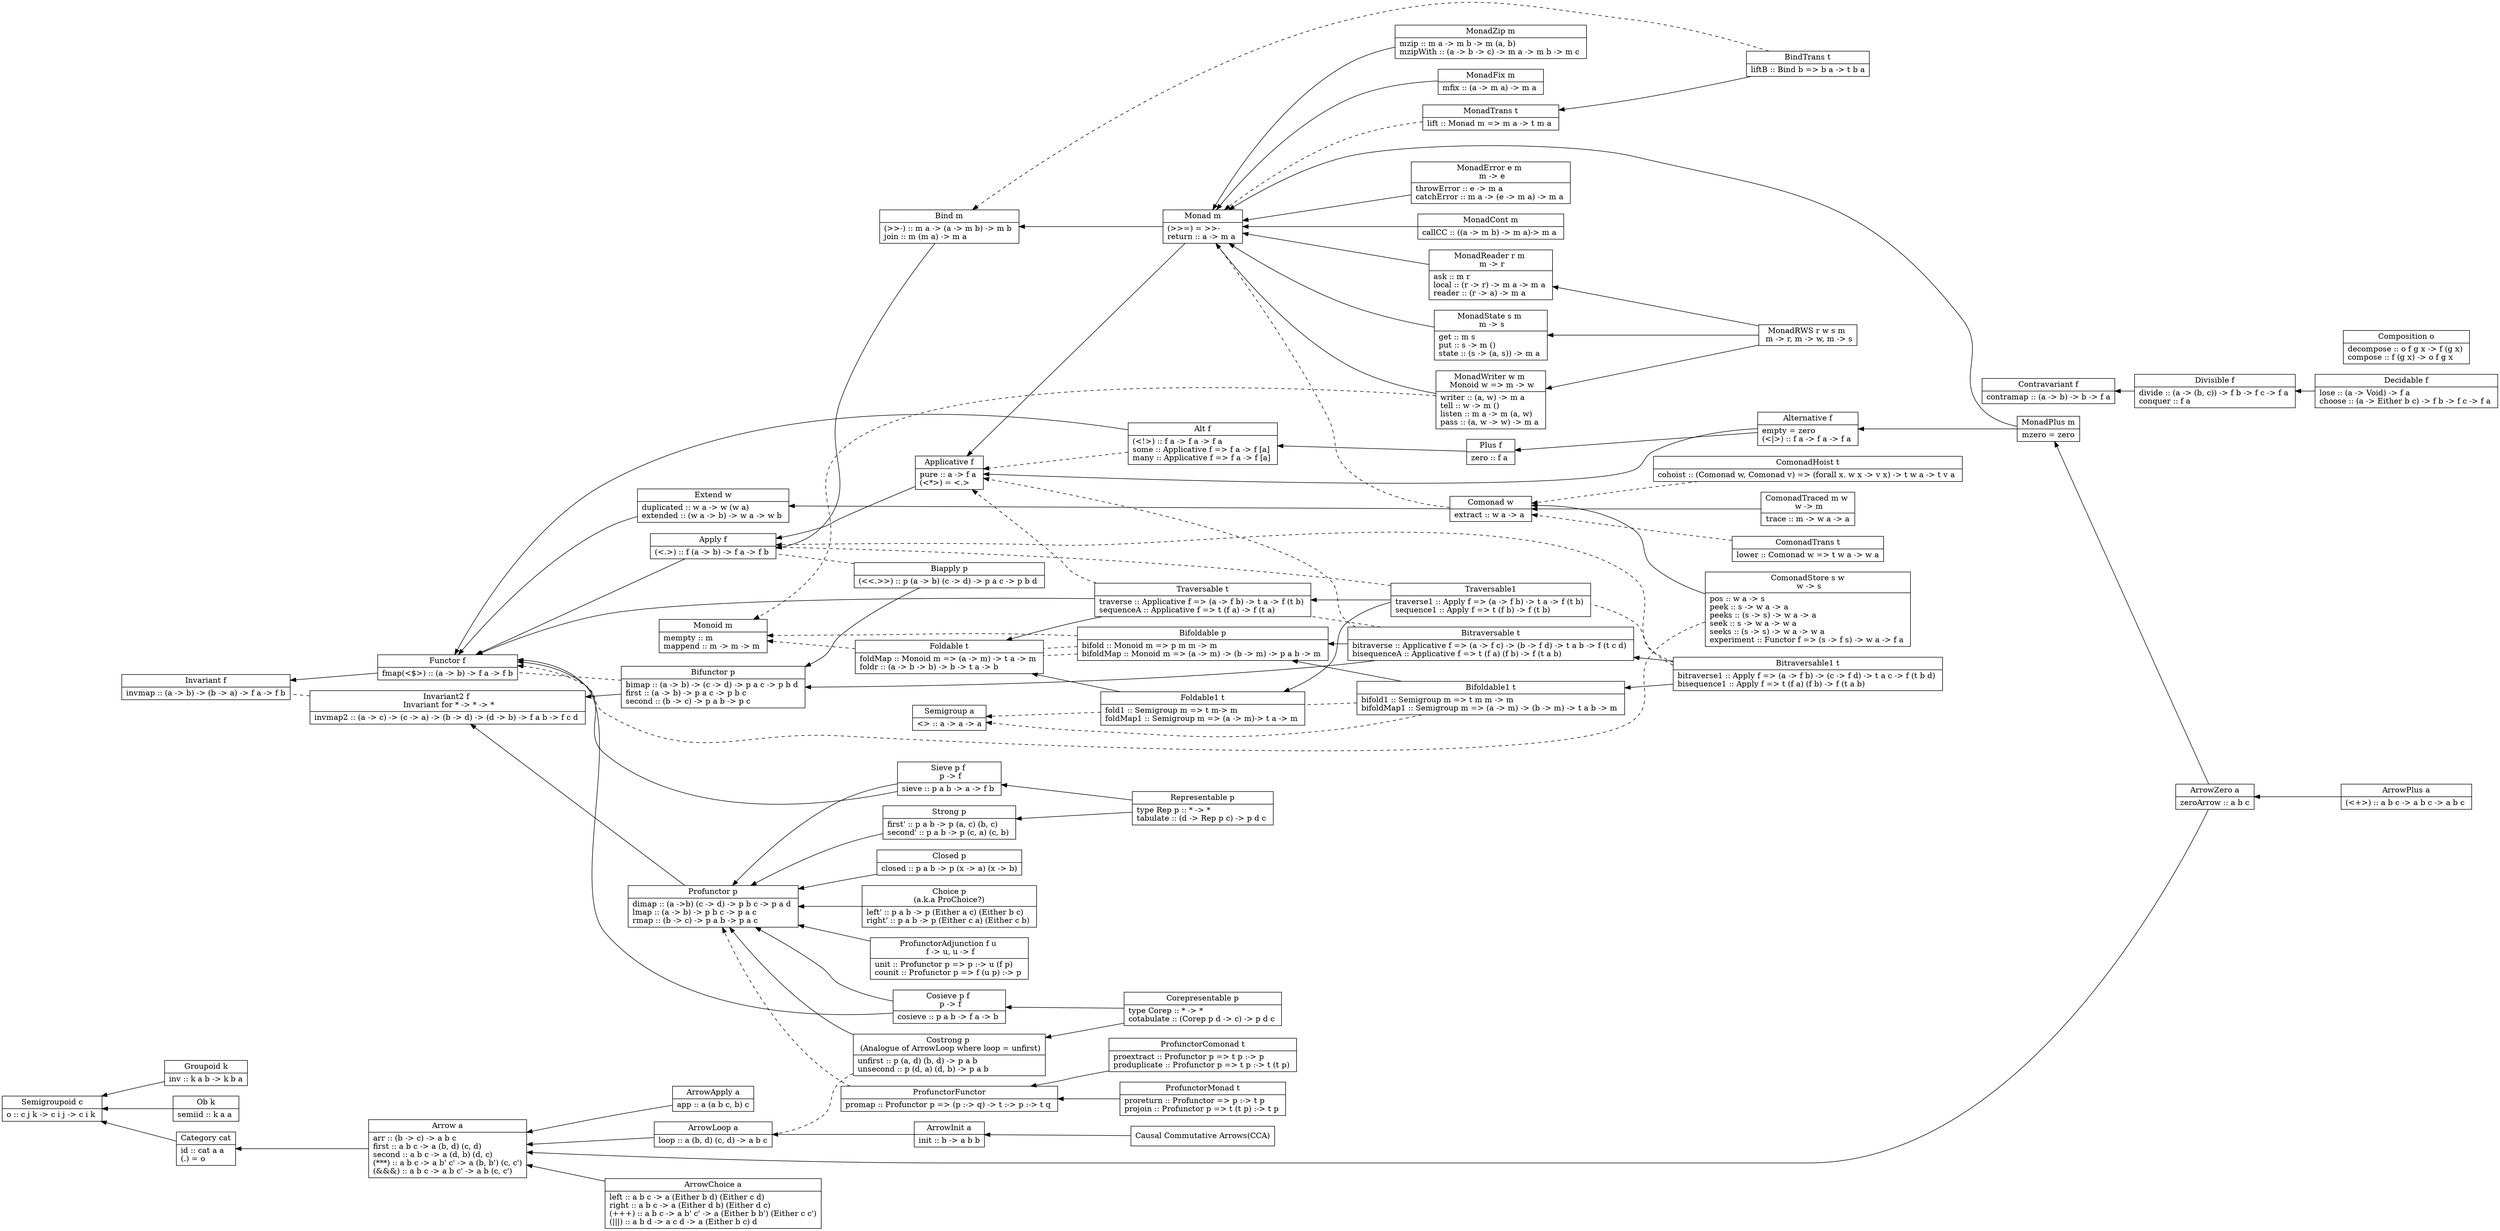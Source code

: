 digraph {
	graph[rankdir="RL"]
	node[shape="record"]


	// *

	monoid [label="{ Monoid m}|{ mempty :: m \l\
	mappend :: m -\> m -\> m \l}"]

	semigroup [label="{ Semigroup a }|{ \<\> :: a -\> a -\> a }"]


	// (* -> *)

	invariant [label="{ Invariant f }|{ invmap :: (a -\> b) -\> (b -\> a) -\> f a -\> f b }"]

	functor -> invariant
	functor [label="{ Functor f }|{ fmap(\<$\>) :: (a -\> b) -\> f a -\> f b }"]

	apply -> functor
	apply [label="{ Apply f }|{ (\<.\>) :: f (a -\> b) -\> f a -\> f b \l}"]

	bind -> apply
	bind [label="{ Bind m }|{ (\>\>-) :: m a -\> (a -\> m b) -\> m b \l\
	join :: m (m a) -\> m a \l}"]

	alt -> functor
	alt -> applicative [style="dashed"]
	alt [label="{ Alt f }|{ (\<!\>) :: f a -\> f a -\> f a \l\
	some :: Applicative f =\> f a -\> f [a] \l\
	many :: Applicative f =\> f a -\> f [a] \l }"]

	plus -> alt
	plus [label="{ Plus f }|{ zero :: f a \l }"]

	applicative -> apply
	applicative [label="{ Applicative f }|{ pure :: a -\> f a \l\
	(\<*\>) = \<.\>\l }"]

	alternative -> {applicative, plus}
	alternative [label="{ Alternative f }|{ empty = zero \l\
	(\<\|\>) :: f a -\> f a -\> f a \l}"]

	monad -> {bind, applicative}
	monad  [label="{ Monad m }|{ (\>\>=) = \>\>- \lreturn :: a -\> m a \l}"]

	comonad -> extend
	comonad -> monad [style="dashed" arrowhead="none"]
	comonad [label="{ Comonad w }|{ extract :: w a -\> a \l }"]

	monadplus -> {monad, alternative}
	monadplus [label="{ MonadPlus m }|{ mzero = zero }"]

	monadzip -> monad
	monadzip [label="{ MonadZip m }|{ mzip :: m a -\> m b -\> m (a, b)\l\
	mzipWith :: (a -\> b -\> c) -\> m a -\> m b -\> m c \l}"]

	monadfix -> monad
	monadfix [label="{ MonadFix m }|{ mfix :: (a -\> m a) -\> m a \l}"]

	monaderror -> monad
	monaderror [label="{ MonadError e m \n m -\> e }|{ throwError :: e -\> m a \l\
	catchError :: m a -\> (e -\> m a) -\> m a \l }"]

	monadcont -> monad
	monadcont [label="{ MonadCont m }|{ callCC :: ((a -\> m b) -\> m a)-\> m a \l }"]

	monadreader -> monad
	monadreader [label="{ MonadReader r m \n m -\> r }|{ ask :: m r \l\
	local :: (r -\> r) -\> m a -\> m a \l\
	reader :: (r -\> a) -\> m a \l }"]

	monadwriter -> monad
	monadwriter -> monoid [style="dashed"]
	monadwriter [label="{ MonadWriter w m \n Monoid w =\> m -\> w }|{ writer :: (a, w) -\> m a \l\
	tell :: w -\> m () \l\
	listen :: m a -\> m (a, w) \l\
	pass :: (a, w -\> w) -\> m a \l }"]

	monadstate -> monad
	monadstate [label="{ MonadState s m \n m -\> s }|{ get :: m s \l\
	put :: s -\> m () \l\
	state :: (s -\> (a, s)) -\> m a \l }"]

	monadrws -> {monadreader, monadwriter, monadstate}
	monadrws [label="{ MonadRWS r w s m \n m -\> r, m -\> w, m -\> s }"]

	foldable -> monoid [style="dashed"]
	foldable [label="{ Foldable t }|{ foldMap :: Monoid m =\> (a -\> m) -\> t a -\> m \l\
	foldr :: (a -\> b -\> b) -\> b -\> t a -\> b \l}"]

	foldable1 -> foldable
	foldable1 -> semigroup [style="dashed"]
	foldable1 [label="{ Foldable1 t }|{ fold1 :: Semigroup m =\> t m-\> m \l\
	foldMap1 :: Semigroup m =\> (a -\> m)-\> t a -\> m \l }"]

	traversable -> {foldable, functor}
	traversable -> applicative [style="dashed"]
	traversable [label="{ Traversable t }|{ traverse :: Applicative f =\> (a -\> f b) -\> t a -\> f (t b) \l\
	sequenceA :: Applicative f =\> t (f a) -\> f (t a) \l }"]

	traversable1 -> foldable1
	traversable1 -> traversable
	traversable1 -> apply [style="dashed"]
	traversable1 [label="{ Traversable1 }|{ traverse1 :: Apply f =\> (a -\> f b) -\> t a -\> f (t b) \l\
	sequence1 :: Apply f =\> t (f b) -\> f (t b) \l }"]

	extend -> functor
	extend [label="{ Extend w }|{ duplicated :: w a -\> w (w a) \l\
	extended :: (w a -\> b) -\> w a -\> w b \l }"]


	contravariant [label="{ Contravariant f }|{ contramap :: (a -\> b) -\>  b -\> f a }"]

	divisible -> contravariant
	divisible [label="{ Divisible f }|{ divide :: (a -\> (b, c)) -\> f b -\> f c -\> f a \l\
	conquer :: f a \l }"]

	decidable -> divisible
	decidable [label="{ Decidable f }|{ lose :: (a -\> Void) -\> f a \l\
	choose :: (a -\> Either b c) -\> f b -\> f c -\> f a \l }"]

	composition [label="{ Composition o }|{ decompose :: o f g x -\> f (g x) \l\
	compose :: f (g x) -\> o f g x \l }"]


	// (* -> * -> *)

	invariant2 -> invariant [style="dashed" arrowhead="none"]
	invariant2 [label="{ Invariant2 f \n Invariant for * -\> * -\> * }|{\
	invmap2 :: (a -\> c) -\> (c -\> a) -\> (b -\> d) -\> (d -\> b) -\> f a b -\> f c d \l }"]

	semigroupoid [label="{ Semigroupoid c }|{ o :: c j k -\> c i j -\> c i k \l }"]

	groupoid -> semigroupoid
	groupoid [label="{ Groupoid k }|{ inv :: k a b -\> k b a }"]

	category -> semigroupoid
	category [label="{ Category cat }|{ id :: cat a a \l\
	(.) = o \l }"]

	ob -> semigroupoid
	ob [label="{ Ob k }|{ semiid :: k a a \l }"]

	arrow -> category
	arrow [label="{ Arrow a }|{ arr :: (b -\> c) -\> a b c \l\
first :: a b c -\> a (b, d) (c, d) \l\
second :: a b c -\> a (d, b) (d, c) \l\
(***) :: a b c -\> a b' c' -\> a (b, b') (c, c')\l\
(&&&) :: a b c -\> a b c' -\> a b (c, c')\l }"]

	arrowplus -> arrowzero
	arrowplus [label="{ ArrowPlus a }|{ (\<+\>) :: a b c -\> a b c -\> a b c \l }"]

	arrowzero -> {arrow, monadplus}
	arrowzero [label="{ ArrowZero a }|{ zeroArrow :: a b c }"]

	arrowinit -> arrowloop
	arrowinit[label="{ ArrowInit a }|{ init :: b -\> a b b }"]

	arrowchoice -> arrow
	arrowchoice[label="{ ArrowChoice a }|{ left :: a b c -\> a (Either b d) (Either c d) \l\
	right :: a b c -\> a (Either d b) (Either d c)\l\
	(+++) :: a b c -\> a b' c' -\> a (Either b b') (Either c c')\l\
	(\|\|\|) :: a b d -\> a c d -\> a (Either b c) d\l }"]

	arrowapply -> arrow
	arrowapply [label="{ ArrowApply a }|{ app :: a (a b c, b) c }"]

	arrowloop -> arrow
	arrowloop [label="{ ArrowLoop a }|{ loop :: a (b, d) (c, d) -\> a b c }"]

	cca -> arrowinit
	cca [label="{Causal Commutative Arrows(CCA) }"]

	profunctor -> invariant2
	profunctor [label="{ Profunctor p }|{ dimap :: (a -\>b) (c -\> d) -\> p b c -\> p a d \l\
	lmap :: (a -\> b) -\> p b c -\> p a c \l\
	rmap :: (b -\> c) -\> p a b -\> p a c \l }"]

	choice -> profunctor
	choice [label="{ Choice p\n(a.k.a ProChoice?) }|{ left' :: p a b -\> p (Either a c) (Either b c) \l\
	right' :: p a b -\> p (Either c a) (Either c b) \l }"]

	profunctoradjunction -> profunctor
	profunctoradjunction [label="{ ProfunctorAdjunction f u \n f -\> u, u -\> f }|{ unit :: Profunctor p =\> p :-\> u (f p) \l\
	counit :: Profunctor p =\> f (u p) :-\> p \l }"]

	closed -> profunctor
	closed [label="{ Closed p }|{ closed :: p a b -\> p (x -\> a) (x -\> b) }"]

	profunctorfunctor -> profunctor [style="dashed"]
	profunctorfunctor [label="{ ProfunctorFunctor }|{ promap :: Profunctor p =\> (p :-\> q) -\> t :-\> p :-\> t q \l }"]

	profunctormonad -> profunctorfunctor
	profunctormonad [label="{ ProfunctorMonad t }|{ proreturn :: Profunctor =\> p :-\> t p \l\
	projoin :: Profunctor p =\> t (t p) :-\> t p \l }"]

	profunctorcomonad -> profunctorfunctor
	profunctorcomonad [label="{ ProfunctorComonad t }|{ proextract :: Profunctor p =\> t p :-\> p \l\
	produplicate :: Profunctor p =\> t p :-\> t (t p) \l }"]

	representable -> {strong, sieve}
	representable [label="{ Representable p }|{ type Rep p :: * -\> * \l\
	tabulate :: (d -\> Rep p c) -\> p d c \l }"]

	corepresentable -> {costrong, cosieve}
	corepresentable [label="{ Corepresentable p }|{ type Corep :: * -\> * \l\
	cotabulate :: (Corep p d -\> c) -\> p d c \l }"]

	sieve -> {profunctor, functor}
	sieve [label="{ Sieve p f \n p -\> f }|{ sieve :: p a b -\> a -\> f b \l }"]

	cosieve -> {profunctor, functor}
	cosieve [label="{ Cosieve p f \n p -\> f }|{ cosieve :: p a b -\> f a -\> b \l }"]

	strong -> profunctor
	strong [label="{ Strong p }|{ first' :: p a b -\> p (a, c) (b, c) \l\
	second' :: p a b -\> p (c, a) (c, b) \l }"]

	costrong -> profunctor
	costrong -> arrowloop [style="dashed" arrowhead="none"]
	costrong [label="{ Costrong p \n (Analogue of ArrowLoop where loop = unfirst) }|{ unfirst :: p (a, d) (b, d) -\> p a b \l\
	unsecond :: p (d, a) (d, b) -\> p a b \l }"]


	// trans

	bindtrans -> monadtrans
	bindtrans -> bind [style="dashed"]
	bindtrans [label="{ BindTrans t}|{ liftB :: Bind b =\> b a -\> t b a }"]

	monadtrans -> monad [style="dashed"]
	monadtrans [label="{ MonadTrans t}|{ lift :: Monad m =\> m a -\> t m a \l}"]

	comonadtrans -> comonad [style="dashed"]
	comonadtrans [label="{ ComonadTrans t }|{ lower :: Comonad w =\> t w a -\> w a }"]


	// comonad

	comonadhoist -> comonad [style="dashed"]
	comonadhoist [label="{ ComonadHoist t }|{ cohoist :: (Comonad w, Comonad v) =\> (forall x. w x -\> v x) -\> t w a -\> t v a \l }"]

	comonadstore -> functor [style="dashed"]
	comonadstore -> comonad
	comonadstore [label="{ ComonadStore s w\n w -\> s }|{ pos :: w a -\> s \l\
	peek :: s -\> w a -\> a \l\
	peeks :: (s -\> s) -\> w a -\> a \l\
	seek :: s -\> w a -\> w a \l\
	seeks :: (s -\> s) -\> w a -\> w a \l\
	experiment :: Functor f =\> (s -\> f s) -\> w a -\> f a \l }"]

	comonadtraced -> comonad
	comonadtraced [label="{ ComonadTraced m w \n w -\> m }|{ trace :: m -\> w a -\> a }"]

	// bi
	bifunctor -> invariant2
	bifunctor -> functor [style="dashed" arrowhead="none"]
	bifunctor [label="{ Bifunctor p }|{ bimap :: (a -\> b) -\> (c -\> d) -\> p a c -\> p b d \l\
	first :: (a -\> b) -\> p a c -\> p b c \l\
	second :: (b -\> c) -\> p a b -\> p  c \l }"]

	biapply -> bifunctor
	biapply -> apply [style="dashed" arrowhead="none"]
	biapply [label="{ Biapply p }|{ (\<\<.\>\>) :: p (a -\> b) (c -\> d) -\> p a c -\> p b d \l }"]

	bifoldable -> foldable [style="dashed" arrowhead="none"]
	bifoldable -> monoid [style="dashed"]
	bifoldable -> foldable [style="dashed" arrowhead="none"]
	bifoldable [label="{ Bifoldable p }|{ bifold :: Monoid m =\> p m m -\> m \l\
	bifoldMap :: Monoid m =\> (a -\> m) -\> (b -\> m) -\> p a b -\> m \l }"]

	bifoldable1 -> bifoldable
	bifoldable1 -> semigroup [style="dashed"]
	bifoldable1 -> foldable1 [style="dashed" arrowhead="none"]
	bifoldable1 [label="{ Bifoldable1 t }|{ bifold1 :: Semigroup m =\> t m m -\> m \l\
	bifoldMap1 :: Semigroup m =\> (a -\> m) -\> (b -\> m) -\> t a b -\> m \l }"]

	bitraversable -> applicative [style="dashed"]
	bitraversable -> {bifunctor, bifoldable}
	bitraversable -> traversable [style="dashed" arrowhead="none"]
	bitraversable [label="{ Bitraversable t }|{ bitraverse :: Applicative f =\> (a -\> f c) -\> (b -\> f d) -\> t a b -\> f (t c d) \l\
	bisequenceA :: Applicative f =\> t (f a) (f b) -\> f (t a b) \l }"]

	bitraversable1 -> {bitraversable, bifoldable1}
	bitraversable1 -> apply [style="dashed"]
	bitraversable1 -> traversable1 [style="dashed" arrowhead="none"]
	bitraversable1 [label="{ Bitraversable1 t }|{ bitraverse1 :: Apply f =\> (a -\> f b) -\> (c -\> f d) -\> t a c -\> f (t b d) \l\
	bisequence1 :: Apply f =\> t (f a) (f b) -\> f (t a b) \l }"]

}
